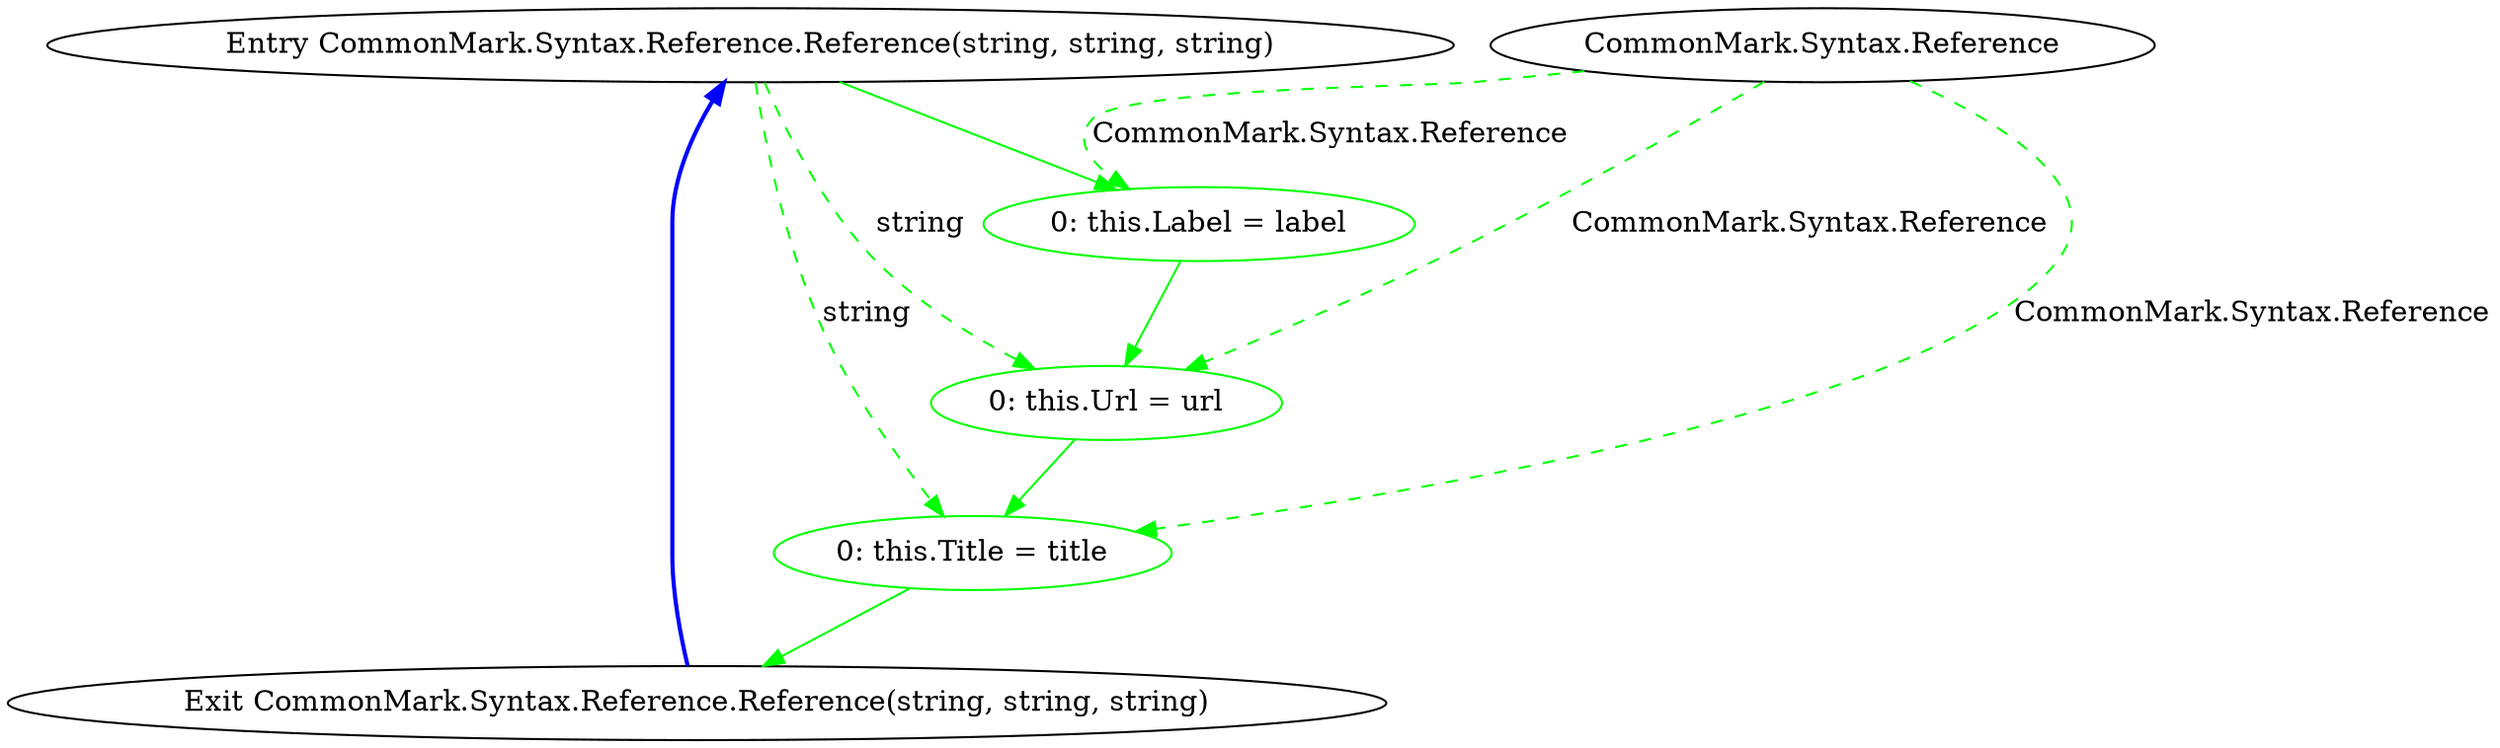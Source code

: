 digraph  {
m0_2 [cluster="CommonMark.Syntax.Reference.Reference(string, string, string)", file="Reference.cs", label="Entry CommonMark.Syntax.Reference.Reference(string, string, string)", span="21-21"];
m0_3 [cluster="CommonMark.Syntax.Reference.Reference(string, string, string)", color=green, community=0, file="Reference.cs", label="0: this.Label = label", span="23-23"];
m0_4 [cluster="CommonMark.Syntax.Reference.Reference(string, string, string)", color=green, community=0, file="Reference.cs", label="0: this.Url = url", span="24-24"];
m0_5 [cluster="CommonMark.Syntax.Reference.Reference(string, string, string)", color=green, community=0, file="Reference.cs", label="0: this.Title = title", span="25-25"];
m0_6 [cluster="CommonMark.Syntax.Reference.Reference(string, string, string)", file="Reference.cs", label="Exit CommonMark.Syntax.Reference.Reference(string, string, string)", span="21-21"];
m0_7 [file="Reference.cs", label="CommonMark.Syntax.Reference", span=""];
m0_2 -> m0_3  [color=green, key=0, style=solid];
m0_2 -> m0_4  [color=green, key=1, label=string, style=dashed];
m0_2 -> m0_5  [color=green, key=1, label=string, style=dashed];
m0_3 -> m0_4  [color=green, key=0, style=solid];
m0_4 -> m0_5  [color=green, key=0, style=solid];
m0_5 -> m0_6  [color=green, key=0, style=solid];
m0_6 -> m0_2  [color=blue, key=0, style=bold];
m0_7 -> m0_3  [color=green, key=1, label="CommonMark.Syntax.Reference", style=dashed];
m0_7 -> m0_4  [color=green, key=1, label="CommonMark.Syntax.Reference", style=dashed];
m0_7 -> m0_5  [color=green, key=1, label="CommonMark.Syntax.Reference", style=dashed];
}
